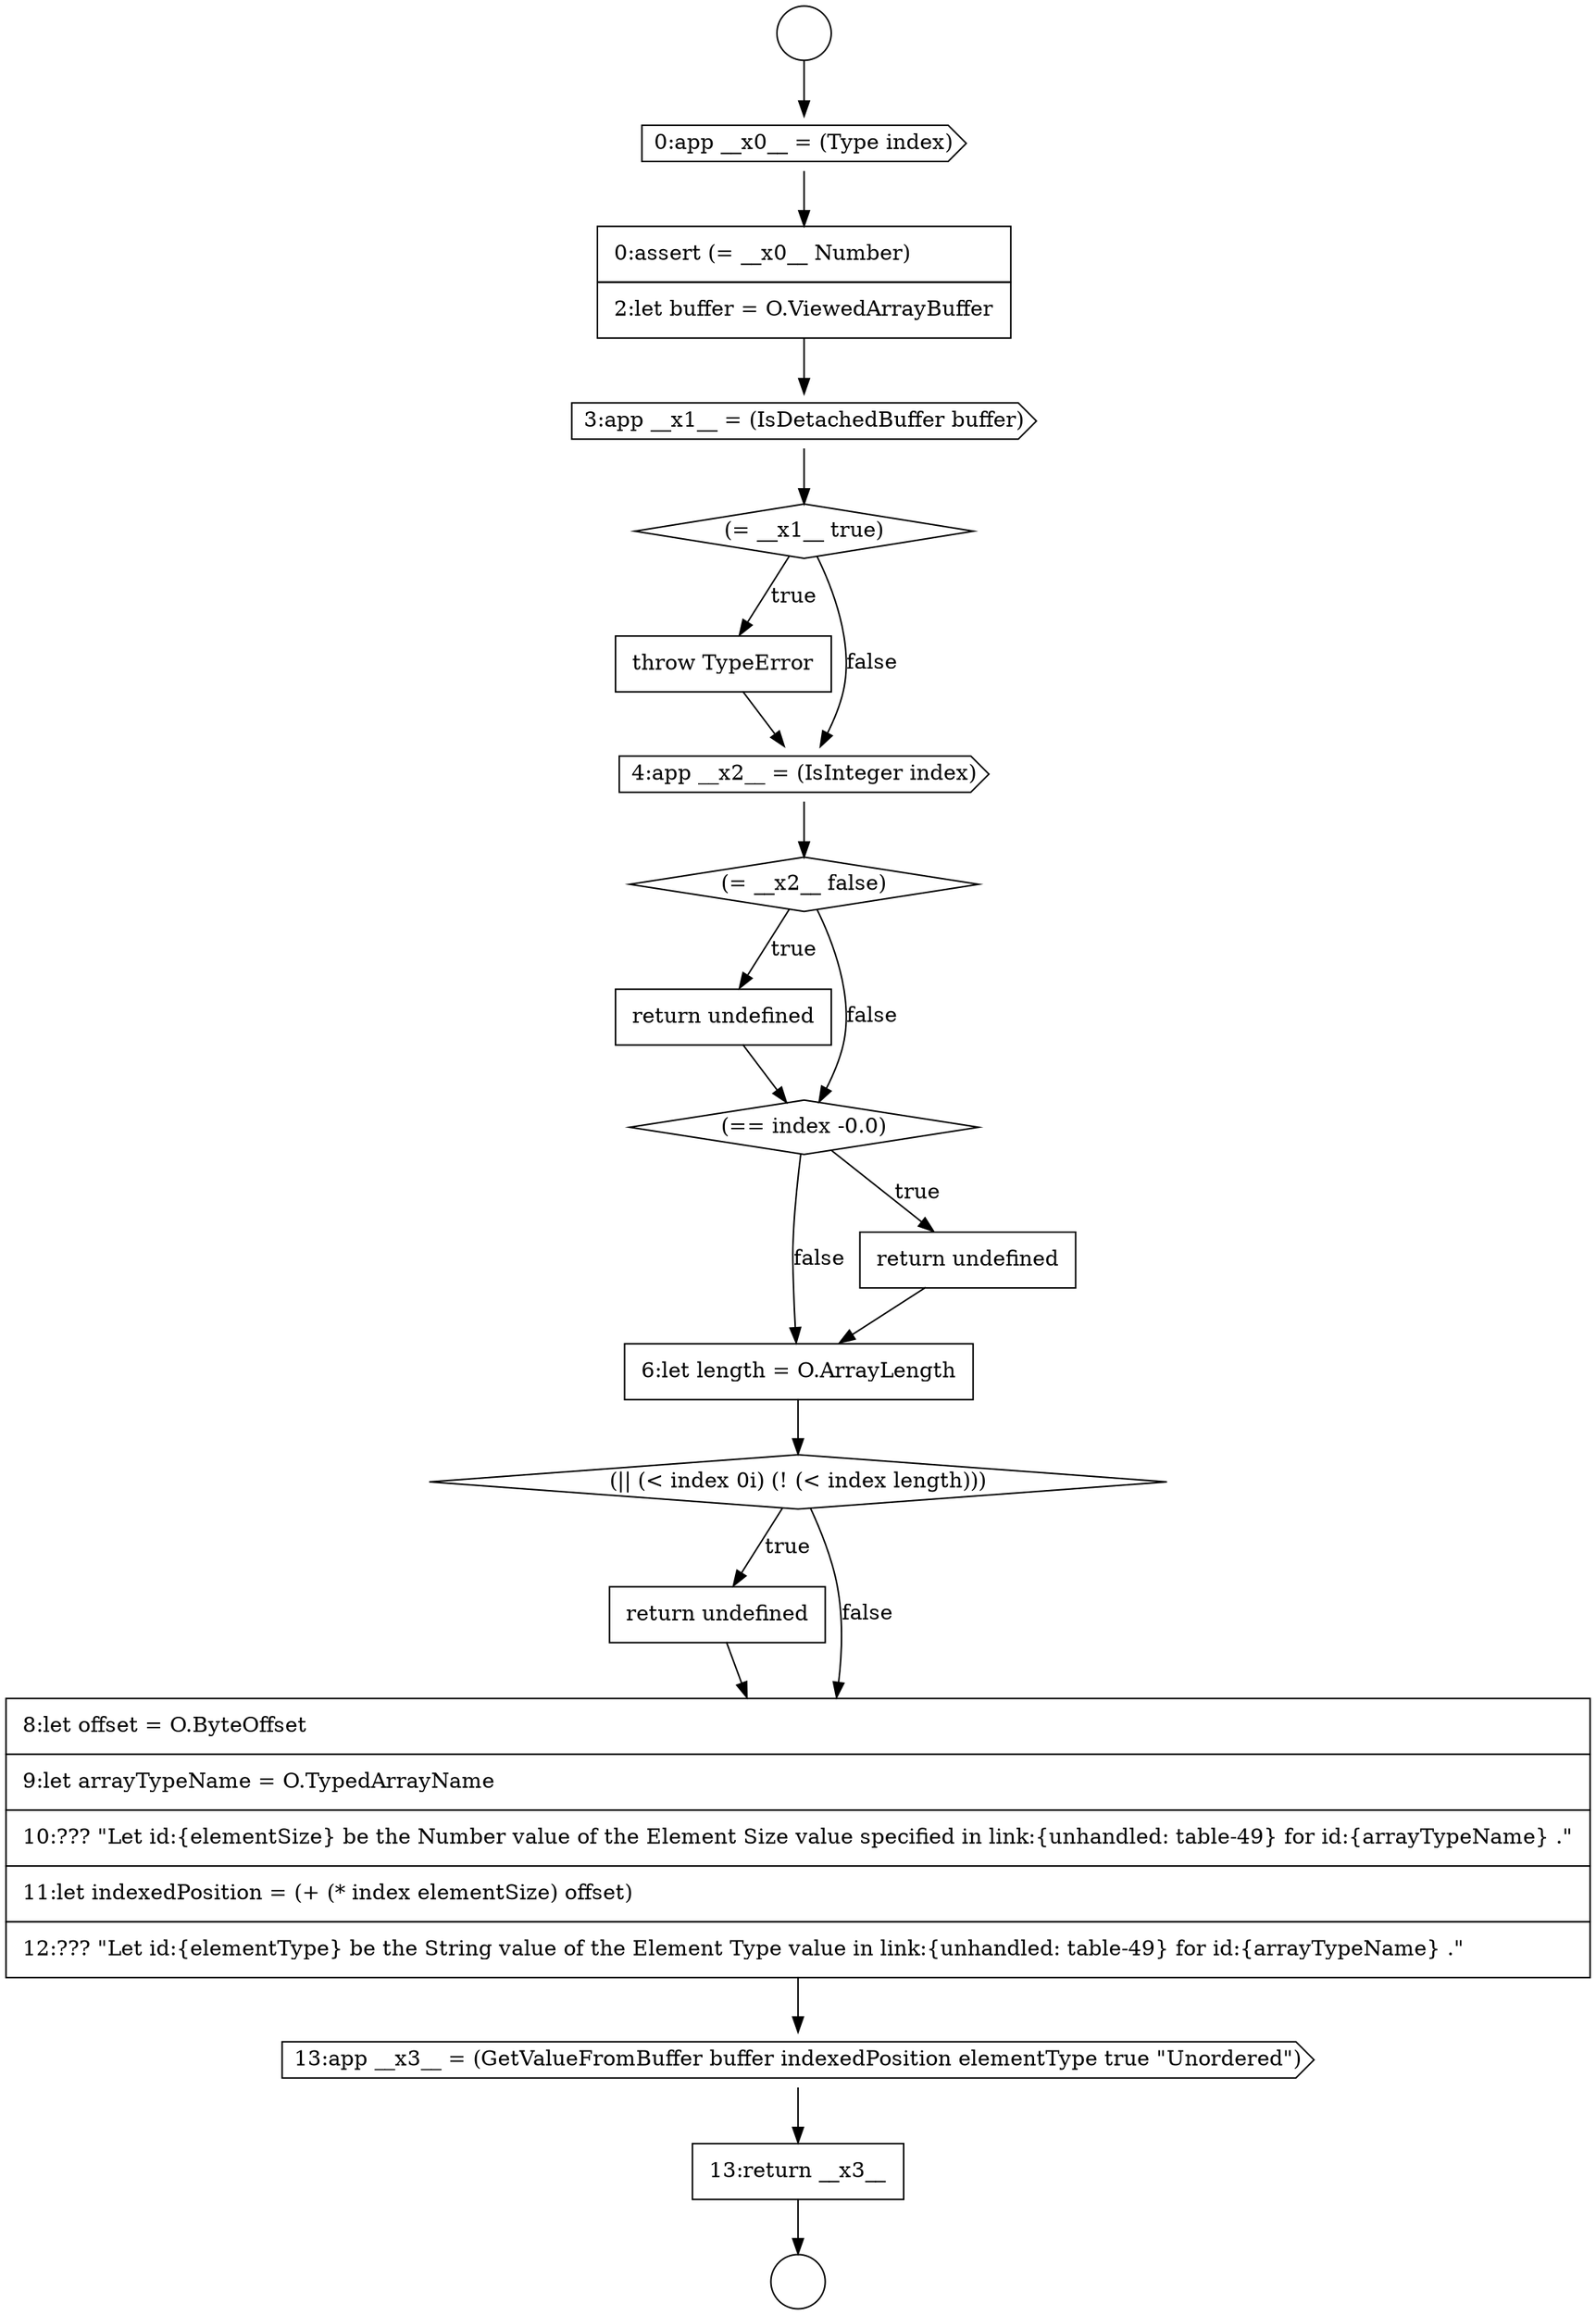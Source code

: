 digraph {
  node2723 [shape=cds, label=<<font color="black">0:app __x0__ = (Type index)</font>> color="black" fillcolor="white" style=filled]
  node2735 [shape=none, margin=0, label=<<font color="black">
    <table border="0" cellborder="1" cellspacing="0" cellpadding="10">
      <tr><td align="left">return undefined</td></tr>
    </table>
  </font>> color="black" fillcolor="white" style=filled]
  node2730 [shape=none, margin=0, label=<<font color="black">
    <table border="0" cellborder="1" cellspacing="0" cellpadding="10">
      <tr><td align="left">return undefined</td></tr>
    </table>
  </font>> color="black" fillcolor="white" style=filled]
  node2737 [shape=cds, label=<<font color="black">13:app __x3__ = (GetValueFromBuffer buffer indexedPosition elementType true &quot;Unordered&quot;)</font>> color="black" fillcolor="white" style=filled]
  node2733 [shape=none, margin=0, label=<<font color="black">
    <table border="0" cellborder="1" cellspacing="0" cellpadding="10">
      <tr><td align="left">6:let length = O.ArrayLength</td></tr>
    </table>
  </font>> color="black" fillcolor="white" style=filled]
  node2727 [shape=none, margin=0, label=<<font color="black">
    <table border="0" cellborder="1" cellspacing="0" cellpadding="10">
      <tr><td align="left">throw TypeError</td></tr>
    </table>
  </font>> color="black" fillcolor="white" style=filled]
  node2738 [shape=none, margin=0, label=<<font color="black">
    <table border="0" cellborder="1" cellspacing="0" cellpadding="10">
      <tr><td align="left">13:return __x3__</td></tr>
    </table>
  </font>> color="black" fillcolor="white" style=filled]
  node2721 [shape=circle label=" " color="black" fillcolor="white" style=filled]
  node2725 [shape=cds, label=<<font color="black">3:app __x1__ = (IsDetachedBuffer buffer)</font>> color="black" fillcolor="white" style=filled]
  node2732 [shape=none, margin=0, label=<<font color="black">
    <table border="0" cellborder="1" cellspacing="0" cellpadding="10">
      <tr><td align="left">return undefined</td></tr>
    </table>
  </font>> color="black" fillcolor="white" style=filled]
  node2736 [shape=none, margin=0, label=<<font color="black">
    <table border="0" cellborder="1" cellspacing="0" cellpadding="10">
      <tr><td align="left">8:let offset = O.ByteOffset</td></tr>
      <tr><td align="left">9:let arrayTypeName = O.TypedArrayName</td></tr>
      <tr><td align="left">10:??? &quot;Let id:{elementSize} be the Number value of the Element Size value specified in link:{unhandled: table-49} for id:{arrayTypeName} .&quot;</td></tr>
      <tr><td align="left">11:let indexedPosition = (+ (* index elementSize) offset)</td></tr>
      <tr><td align="left">12:??? &quot;Let id:{elementType} be the String value of the Element Type value in link:{unhandled: table-49} for id:{arrayTypeName} .&quot;</td></tr>
    </table>
  </font>> color="black" fillcolor="white" style=filled]
  node2731 [shape=diamond, label=<<font color="black">(== index -0.0)</font>> color="black" fillcolor="white" style=filled]
  node2726 [shape=diamond, label=<<font color="black">(= __x1__ true)</font>> color="black" fillcolor="white" style=filled]
  node2724 [shape=none, margin=0, label=<<font color="black">
    <table border="0" cellborder="1" cellspacing="0" cellpadding="10">
      <tr><td align="left">0:assert (= __x0__ Number)</td></tr>
      <tr><td align="left">2:let buffer = O.ViewedArrayBuffer</td></tr>
    </table>
  </font>> color="black" fillcolor="white" style=filled]
  node2729 [shape=diamond, label=<<font color="black">(= __x2__ false)</font>> color="black" fillcolor="white" style=filled]
  node2734 [shape=diamond, label=<<font color="black">(|| (&lt; index 0i) (! (&lt; index length)))</font>> color="black" fillcolor="white" style=filled]
  node2722 [shape=circle label=" " color="black" fillcolor="white" style=filled]
  node2728 [shape=cds, label=<<font color="black">4:app __x2__ = (IsInteger index)</font>> color="black" fillcolor="white" style=filled]
  node2725 -> node2726 [ color="black"]
  node2734 -> node2735 [label=<<font color="black">true</font>> color="black"]
  node2734 -> node2736 [label=<<font color="black">false</font>> color="black"]
  node2736 -> node2737 [ color="black"]
  node2726 -> node2727 [label=<<font color="black">true</font>> color="black"]
  node2726 -> node2728 [label=<<font color="black">false</font>> color="black"]
  node2721 -> node2723 [ color="black"]
  node2733 -> node2734 [ color="black"]
  node2735 -> node2736 [ color="black"]
  node2727 -> node2728 [ color="black"]
  node2729 -> node2730 [label=<<font color="black">true</font>> color="black"]
  node2729 -> node2731 [label=<<font color="black">false</font>> color="black"]
  node2732 -> node2733 [ color="black"]
  node2728 -> node2729 [ color="black"]
  node2731 -> node2732 [label=<<font color="black">true</font>> color="black"]
  node2731 -> node2733 [label=<<font color="black">false</font>> color="black"]
  node2723 -> node2724 [ color="black"]
  node2730 -> node2731 [ color="black"]
  node2724 -> node2725 [ color="black"]
  node2738 -> node2722 [ color="black"]
  node2737 -> node2738 [ color="black"]
}
